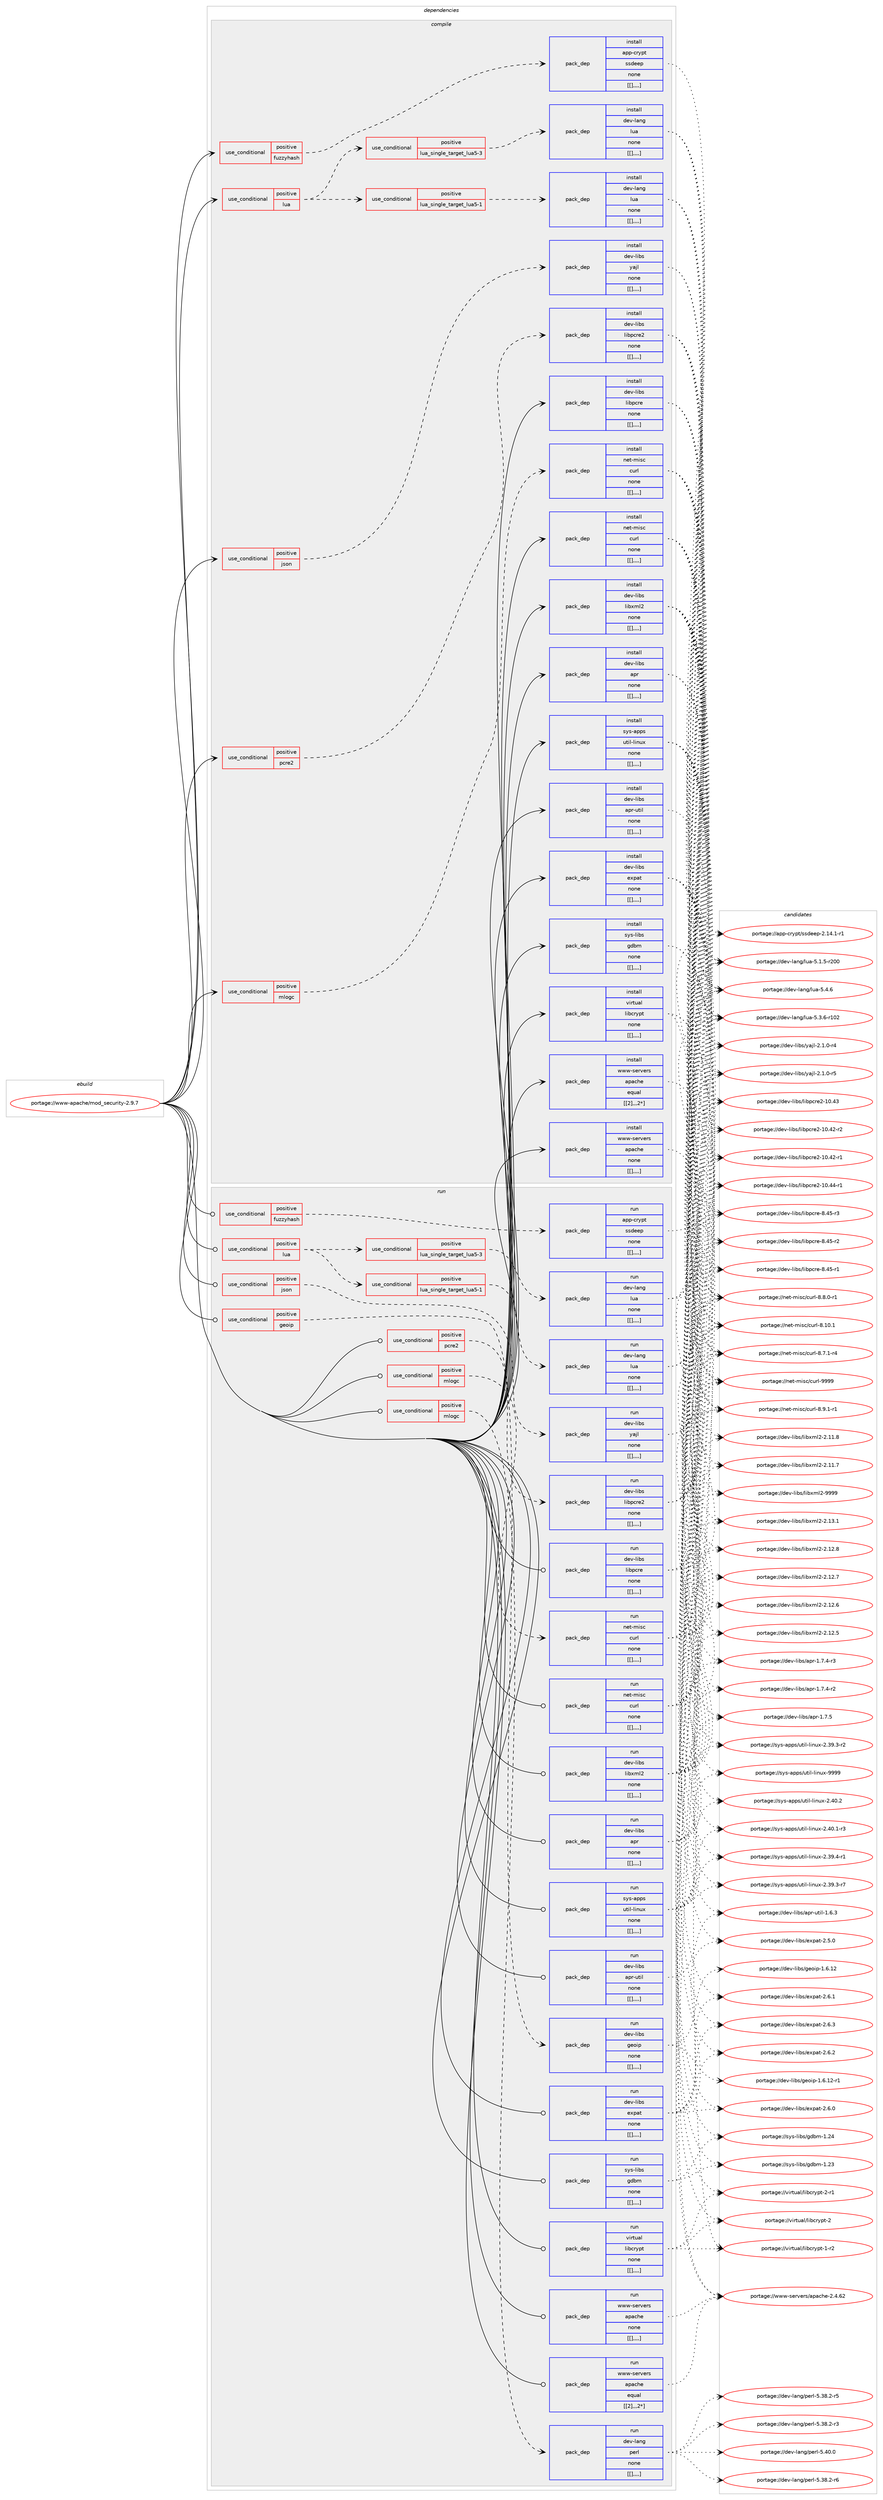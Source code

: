 digraph prolog {

# *************
# Graph options
# *************

newrank=true;
concentrate=true;
compound=true;
graph [rankdir=LR,fontname=Helvetica,fontsize=10,ranksep=1.5];#, ranksep=2.5, nodesep=0.2];
edge  [arrowhead=vee];
node  [fontname=Helvetica,fontsize=10];

# **********
# The ebuild
# **********

subgraph cluster_leftcol {
color=gray;
label=<<i>ebuild</i>>;
id [label="portage://www-apache/mod_security-2.9.7", color=red, width=4, href="../www-apache/mod_security-2.9.7.svg"];
}

# ****************
# The dependencies
# ****************

subgraph cluster_midcol {
color=gray;
label=<<i>dependencies</i>>;
subgraph cluster_compile {
fillcolor="#eeeeee";
style=filled;
label=<<i>compile</i>>;
subgraph cond123758 {
dependency458925 [label=<<TABLE BORDER="0" CELLBORDER="1" CELLSPACING="0" CELLPADDING="4"><TR><TD ROWSPAN="3" CELLPADDING="10">use_conditional</TD></TR><TR><TD>positive</TD></TR><TR><TD>fuzzyhash</TD></TR></TABLE>>, shape=none, color=red];
subgraph pack331910 {
dependency458926 [label=<<TABLE BORDER="0" CELLBORDER="1" CELLSPACING="0" CELLPADDING="4" WIDTH="220"><TR><TD ROWSPAN="6" CELLPADDING="30">pack_dep</TD></TR><TR><TD WIDTH="110">install</TD></TR><TR><TD>app-crypt</TD></TR><TR><TD>ssdeep</TD></TR><TR><TD>none</TD></TR><TR><TD>[[],,,,]</TD></TR></TABLE>>, shape=none, color=blue];
}
dependency458925:e -> dependency458926:w [weight=20,style="dashed",arrowhead="vee"];
}
id:e -> dependency458925:w [weight=20,style="solid",arrowhead="vee"];
subgraph cond123759 {
dependency458927 [label=<<TABLE BORDER="0" CELLBORDER="1" CELLSPACING="0" CELLPADDING="4"><TR><TD ROWSPAN="3" CELLPADDING="10">use_conditional</TD></TR><TR><TD>positive</TD></TR><TR><TD>json</TD></TR></TABLE>>, shape=none, color=red];
subgraph pack331911 {
dependency458928 [label=<<TABLE BORDER="0" CELLBORDER="1" CELLSPACING="0" CELLPADDING="4" WIDTH="220"><TR><TD ROWSPAN="6" CELLPADDING="30">pack_dep</TD></TR><TR><TD WIDTH="110">install</TD></TR><TR><TD>dev-libs</TD></TR><TR><TD>yajl</TD></TR><TR><TD>none</TD></TR><TR><TD>[[],,,,]</TD></TR></TABLE>>, shape=none, color=blue];
}
dependency458927:e -> dependency458928:w [weight=20,style="dashed",arrowhead="vee"];
}
id:e -> dependency458927:w [weight=20,style="solid",arrowhead="vee"];
subgraph cond123760 {
dependency458929 [label=<<TABLE BORDER="0" CELLBORDER="1" CELLSPACING="0" CELLPADDING="4"><TR><TD ROWSPAN="3" CELLPADDING="10">use_conditional</TD></TR><TR><TD>positive</TD></TR><TR><TD>lua</TD></TR></TABLE>>, shape=none, color=red];
subgraph cond123761 {
dependency458930 [label=<<TABLE BORDER="0" CELLBORDER="1" CELLSPACING="0" CELLPADDING="4"><TR><TD ROWSPAN="3" CELLPADDING="10">use_conditional</TD></TR><TR><TD>positive</TD></TR><TR><TD>lua_single_target_lua5-1</TD></TR></TABLE>>, shape=none, color=red];
subgraph pack331912 {
dependency458931 [label=<<TABLE BORDER="0" CELLBORDER="1" CELLSPACING="0" CELLPADDING="4" WIDTH="220"><TR><TD ROWSPAN="6" CELLPADDING="30">pack_dep</TD></TR><TR><TD WIDTH="110">install</TD></TR><TR><TD>dev-lang</TD></TR><TR><TD>lua</TD></TR><TR><TD>none</TD></TR><TR><TD>[[],,,,]</TD></TR></TABLE>>, shape=none, color=blue];
}
dependency458930:e -> dependency458931:w [weight=20,style="dashed",arrowhead="vee"];
}
dependency458929:e -> dependency458930:w [weight=20,style="dashed",arrowhead="vee"];
subgraph cond123762 {
dependency458932 [label=<<TABLE BORDER="0" CELLBORDER="1" CELLSPACING="0" CELLPADDING="4"><TR><TD ROWSPAN="3" CELLPADDING="10">use_conditional</TD></TR><TR><TD>positive</TD></TR><TR><TD>lua_single_target_lua5-3</TD></TR></TABLE>>, shape=none, color=red];
subgraph pack331913 {
dependency458933 [label=<<TABLE BORDER="0" CELLBORDER="1" CELLSPACING="0" CELLPADDING="4" WIDTH="220"><TR><TD ROWSPAN="6" CELLPADDING="30">pack_dep</TD></TR><TR><TD WIDTH="110">install</TD></TR><TR><TD>dev-lang</TD></TR><TR><TD>lua</TD></TR><TR><TD>none</TD></TR><TR><TD>[[],,,,]</TD></TR></TABLE>>, shape=none, color=blue];
}
dependency458932:e -> dependency458933:w [weight=20,style="dashed",arrowhead="vee"];
}
dependency458929:e -> dependency458932:w [weight=20,style="dashed",arrowhead="vee"];
}
id:e -> dependency458929:w [weight=20,style="solid",arrowhead="vee"];
subgraph cond123763 {
dependency458934 [label=<<TABLE BORDER="0" CELLBORDER="1" CELLSPACING="0" CELLPADDING="4"><TR><TD ROWSPAN="3" CELLPADDING="10">use_conditional</TD></TR><TR><TD>positive</TD></TR><TR><TD>mlogc</TD></TR></TABLE>>, shape=none, color=red];
subgraph pack331914 {
dependency458935 [label=<<TABLE BORDER="0" CELLBORDER="1" CELLSPACING="0" CELLPADDING="4" WIDTH="220"><TR><TD ROWSPAN="6" CELLPADDING="30">pack_dep</TD></TR><TR><TD WIDTH="110">install</TD></TR><TR><TD>net-misc</TD></TR><TR><TD>curl</TD></TR><TR><TD>none</TD></TR><TR><TD>[[],,,,]</TD></TR></TABLE>>, shape=none, color=blue];
}
dependency458934:e -> dependency458935:w [weight=20,style="dashed",arrowhead="vee"];
}
id:e -> dependency458934:w [weight=20,style="solid",arrowhead="vee"];
subgraph cond123764 {
dependency458936 [label=<<TABLE BORDER="0" CELLBORDER="1" CELLSPACING="0" CELLPADDING="4"><TR><TD ROWSPAN="3" CELLPADDING="10">use_conditional</TD></TR><TR><TD>positive</TD></TR><TR><TD>pcre2</TD></TR></TABLE>>, shape=none, color=red];
subgraph pack331915 {
dependency458937 [label=<<TABLE BORDER="0" CELLBORDER="1" CELLSPACING="0" CELLPADDING="4" WIDTH="220"><TR><TD ROWSPAN="6" CELLPADDING="30">pack_dep</TD></TR><TR><TD WIDTH="110">install</TD></TR><TR><TD>dev-libs</TD></TR><TR><TD>libpcre2</TD></TR><TR><TD>none</TD></TR><TR><TD>[[],,,,]</TD></TR></TABLE>>, shape=none, color=blue];
}
dependency458936:e -> dependency458937:w [weight=20,style="dashed",arrowhead="vee"];
}
id:e -> dependency458936:w [weight=20,style="solid",arrowhead="vee"];
subgraph pack331916 {
dependency458938 [label=<<TABLE BORDER="0" CELLBORDER="1" CELLSPACING="0" CELLPADDING="4" WIDTH="220"><TR><TD ROWSPAN="6" CELLPADDING="30">pack_dep</TD></TR><TR><TD WIDTH="110">install</TD></TR><TR><TD>dev-libs</TD></TR><TR><TD>apr</TD></TR><TR><TD>none</TD></TR><TR><TD>[[],,,,]</TD></TR></TABLE>>, shape=none, color=blue];
}
id:e -> dependency458938:w [weight=20,style="solid",arrowhead="vee"];
subgraph pack331917 {
dependency458939 [label=<<TABLE BORDER="0" CELLBORDER="1" CELLSPACING="0" CELLPADDING="4" WIDTH="220"><TR><TD ROWSPAN="6" CELLPADDING="30">pack_dep</TD></TR><TR><TD WIDTH="110">install</TD></TR><TR><TD>dev-libs</TD></TR><TR><TD>apr-util</TD></TR><TR><TD>none</TD></TR><TR><TD>[[],,,,]</TD></TR></TABLE>>, shape=none, color=blue];
}
id:e -> dependency458939:w [weight=20,style="solid",arrowhead="vee"];
subgraph pack331918 {
dependency458940 [label=<<TABLE BORDER="0" CELLBORDER="1" CELLSPACING="0" CELLPADDING="4" WIDTH="220"><TR><TD ROWSPAN="6" CELLPADDING="30">pack_dep</TD></TR><TR><TD WIDTH="110">install</TD></TR><TR><TD>dev-libs</TD></TR><TR><TD>expat</TD></TR><TR><TD>none</TD></TR><TR><TD>[[],,,,]</TD></TR></TABLE>>, shape=none, color=blue];
}
id:e -> dependency458940:w [weight=20,style="solid",arrowhead="vee"];
subgraph pack331919 {
dependency458941 [label=<<TABLE BORDER="0" CELLBORDER="1" CELLSPACING="0" CELLPADDING="4" WIDTH="220"><TR><TD ROWSPAN="6" CELLPADDING="30">pack_dep</TD></TR><TR><TD WIDTH="110">install</TD></TR><TR><TD>dev-libs</TD></TR><TR><TD>libpcre</TD></TR><TR><TD>none</TD></TR><TR><TD>[[],,,,]</TD></TR></TABLE>>, shape=none, color=blue];
}
id:e -> dependency458941:w [weight=20,style="solid",arrowhead="vee"];
subgraph pack331920 {
dependency458942 [label=<<TABLE BORDER="0" CELLBORDER="1" CELLSPACING="0" CELLPADDING="4" WIDTH="220"><TR><TD ROWSPAN="6" CELLPADDING="30">pack_dep</TD></TR><TR><TD WIDTH="110">install</TD></TR><TR><TD>dev-libs</TD></TR><TR><TD>libxml2</TD></TR><TR><TD>none</TD></TR><TR><TD>[[],,,,]</TD></TR></TABLE>>, shape=none, color=blue];
}
id:e -> dependency458942:w [weight=20,style="solid",arrowhead="vee"];
subgraph pack331921 {
dependency458943 [label=<<TABLE BORDER="0" CELLBORDER="1" CELLSPACING="0" CELLPADDING="4" WIDTH="220"><TR><TD ROWSPAN="6" CELLPADDING="30">pack_dep</TD></TR><TR><TD WIDTH="110">install</TD></TR><TR><TD>net-misc</TD></TR><TR><TD>curl</TD></TR><TR><TD>none</TD></TR><TR><TD>[[],,,,]</TD></TR></TABLE>>, shape=none, color=blue];
}
id:e -> dependency458943:w [weight=20,style="solid",arrowhead="vee"];
subgraph pack331922 {
dependency458944 [label=<<TABLE BORDER="0" CELLBORDER="1" CELLSPACING="0" CELLPADDING="4" WIDTH="220"><TR><TD ROWSPAN="6" CELLPADDING="30">pack_dep</TD></TR><TR><TD WIDTH="110">install</TD></TR><TR><TD>sys-apps</TD></TR><TR><TD>util-linux</TD></TR><TR><TD>none</TD></TR><TR><TD>[[],,,,]</TD></TR></TABLE>>, shape=none, color=blue];
}
id:e -> dependency458944:w [weight=20,style="solid",arrowhead="vee"];
subgraph pack331923 {
dependency458945 [label=<<TABLE BORDER="0" CELLBORDER="1" CELLSPACING="0" CELLPADDING="4" WIDTH="220"><TR><TD ROWSPAN="6" CELLPADDING="30">pack_dep</TD></TR><TR><TD WIDTH="110">install</TD></TR><TR><TD>sys-libs</TD></TR><TR><TD>gdbm</TD></TR><TR><TD>none</TD></TR><TR><TD>[[],,,,]</TD></TR></TABLE>>, shape=none, color=blue];
}
id:e -> dependency458945:w [weight=20,style="solid",arrowhead="vee"];
subgraph pack331924 {
dependency458946 [label=<<TABLE BORDER="0" CELLBORDER="1" CELLSPACING="0" CELLPADDING="4" WIDTH="220"><TR><TD ROWSPAN="6" CELLPADDING="30">pack_dep</TD></TR><TR><TD WIDTH="110">install</TD></TR><TR><TD>virtual</TD></TR><TR><TD>libcrypt</TD></TR><TR><TD>none</TD></TR><TR><TD>[[],,,,]</TD></TR></TABLE>>, shape=none, color=blue];
}
id:e -> dependency458946:w [weight=20,style="solid",arrowhead="vee"];
subgraph pack331925 {
dependency458947 [label=<<TABLE BORDER="0" CELLBORDER="1" CELLSPACING="0" CELLPADDING="4" WIDTH="220"><TR><TD ROWSPAN="6" CELLPADDING="30">pack_dep</TD></TR><TR><TD WIDTH="110">install</TD></TR><TR><TD>www-servers</TD></TR><TR><TD>apache</TD></TR><TR><TD>equal</TD></TR><TR><TD>[[2],,,2*]</TD></TR></TABLE>>, shape=none, color=blue];
}
id:e -> dependency458947:w [weight=20,style="solid",arrowhead="vee"];
subgraph pack331926 {
dependency458948 [label=<<TABLE BORDER="0" CELLBORDER="1" CELLSPACING="0" CELLPADDING="4" WIDTH="220"><TR><TD ROWSPAN="6" CELLPADDING="30">pack_dep</TD></TR><TR><TD WIDTH="110">install</TD></TR><TR><TD>www-servers</TD></TR><TR><TD>apache</TD></TR><TR><TD>none</TD></TR><TR><TD>[[],,,,]</TD></TR></TABLE>>, shape=none, color=blue];
}
id:e -> dependency458948:w [weight=20,style="solid",arrowhead="vee"];
}
subgraph cluster_compileandrun {
fillcolor="#eeeeee";
style=filled;
label=<<i>compile and run</i>>;
}
subgraph cluster_run {
fillcolor="#eeeeee";
style=filled;
label=<<i>run</i>>;
subgraph cond123765 {
dependency458949 [label=<<TABLE BORDER="0" CELLBORDER="1" CELLSPACING="0" CELLPADDING="4"><TR><TD ROWSPAN="3" CELLPADDING="10">use_conditional</TD></TR><TR><TD>positive</TD></TR><TR><TD>fuzzyhash</TD></TR></TABLE>>, shape=none, color=red];
subgraph pack331927 {
dependency458950 [label=<<TABLE BORDER="0" CELLBORDER="1" CELLSPACING="0" CELLPADDING="4" WIDTH="220"><TR><TD ROWSPAN="6" CELLPADDING="30">pack_dep</TD></TR><TR><TD WIDTH="110">run</TD></TR><TR><TD>app-crypt</TD></TR><TR><TD>ssdeep</TD></TR><TR><TD>none</TD></TR><TR><TD>[[],,,,]</TD></TR></TABLE>>, shape=none, color=blue];
}
dependency458949:e -> dependency458950:w [weight=20,style="dashed",arrowhead="vee"];
}
id:e -> dependency458949:w [weight=20,style="solid",arrowhead="odot"];
subgraph cond123766 {
dependency458951 [label=<<TABLE BORDER="0" CELLBORDER="1" CELLSPACING="0" CELLPADDING="4"><TR><TD ROWSPAN="3" CELLPADDING="10">use_conditional</TD></TR><TR><TD>positive</TD></TR><TR><TD>geoip</TD></TR></TABLE>>, shape=none, color=red];
subgraph pack331928 {
dependency458952 [label=<<TABLE BORDER="0" CELLBORDER="1" CELLSPACING="0" CELLPADDING="4" WIDTH="220"><TR><TD ROWSPAN="6" CELLPADDING="30">pack_dep</TD></TR><TR><TD WIDTH="110">run</TD></TR><TR><TD>dev-libs</TD></TR><TR><TD>geoip</TD></TR><TR><TD>none</TD></TR><TR><TD>[[],,,,]</TD></TR></TABLE>>, shape=none, color=blue];
}
dependency458951:e -> dependency458952:w [weight=20,style="dashed",arrowhead="vee"];
}
id:e -> dependency458951:w [weight=20,style="solid",arrowhead="odot"];
subgraph cond123767 {
dependency458953 [label=<<TABLE BORDER="0" CELLBORDER="1" CELLSPACING="0" CELLPADDING="4"><TR><TD ROWSPAN="3" CELLPADDING="10">use_conditional</TD></TR><TR><TD>positive</TD></TR><TR><TD>json</TD></TR></TABLE>>, shape=none, color=red];
subgraph pack331929 {
dependency458954 [label=<<TABLE BORDER="0" CELLBORDER="1" CELLSPACING="0" CELLPADDING="4" WIDTH="220"><TR><TD ROWSPAN="6" CELLPADDING="30">pack_dep</TD></TR><TR><TD WIDTH="110">run</TD></TR><TR><TD>dev-libs</TD></TR><TR><TD>yajl</TD></TR><TR><TD>none</TD></TR><TR><TD>[[],,,,]</TD></TR></TABLE>>, shape=none, color=blue];
}
dependency458953:e -> dependency458954:w [weight=20,style="dashed",arrowhead="vee"];
}
id:e -> dependency458953:w [weight=20,style="solid",arrowhead="odot"];
subgraph cond123768 {
dependency458955 [label=<<TABLE BORDER="0" CELLBORDER="1" CELLSPACING="0" CELLPADDING="4"><TR><TD ROWSPAN="3" CELLPADDING="10">use_conditional</TD></TR><TR><TD>positive</TD></TR><TR><TD>lua</TD></TR></TABLE>>, shape=none, color=red];
subgraph cond123769 {
dependency458956 [label=<<TABLE BORDER="0" CELLBORDER="1" CELLSPACING="0" CELLPADDING="4"><TR><TD ROWSPAN="3" CELLPADDING="10">use_conditional</TD></TR><TR><TD>positive</TD></TR><TR><TD>lua_single_target_lua5-1</TD></TR></TABLE>>, shape=none, color=red];
subgraph pack331930 {
dependency458957 [label=<<TABLE BORDER="0" CELLBORDER="1" CELLSPACING="0" CELLPADDING="4" WIDTH="220"><TR><TD ROWSPAN="6" CELLPADDING="30">pack_dep</TD></TR><TR><TD WIDTH="110">run</TD></TR><TR><TD>dev-lang</TD></TR><TR><TD>lua</TD></TR><TR><TD>none</TD></TR><TR><TD>[[],,,,]</TD></TR></TABLE>>, shape=none, color=blue];
}
dependency458956:e -> dependency458957:w [weight=20,style="dashed",arrowhead="vee"];
}
dependency458955:e -> dependency458956:w [weight=20,style="dashed",arrowhead="vee"];
subgraph cond123770 {
dependency458958 [label=<<TABLE BORDER="0" CELLBORDER="1" CELLSPACING="0" CELLPADDING="4"><TR><TD ROWSPAN="3" CELLPADDING="10">use_conditional</TD></TR><TR><TD>positive</TD></TR><TR><TD>lua_single_target_lua5-3</TD></TR></TABLE>>, shape=none, color=red];
subgraph pack331931 {
dependency458959 [label=<<TABLE BORDER="0" CELLBORDER="1" CELLSPACING="0" CELLPADDING="4" WIDTH="220"><TR><TD ROWSPAN="6" CELLPADDING="30">pack_dep</TD></TR><TR><TD WIDTH="110">run</TD></TR><TR><TD>dev-lang</TD></TR><TR><TD>lua</TD></TR><TR><TD>none</TD></TR><TR><TD>[[],,,,]</TD></TR></TABLE>>, shape=none, color=blue];
}
dependency458958:e -> dependency458959:w [weight=20,style="dashed",arrowhead="vee"];
}
dependency458955:e -> dependency458958:w [weight=20,style="dashed",arrowhead="vee"];
}
id:e -> dependency458955:w [weight=20,style="solid",arrowhead="odot"];
subgraph cond123771 {
dependency458960 [label=<<TABLE BORDER="0" CELLBORDER="1" CELLSPACING="0" CELLPADDING="4"><TR><TD ROWSPAN="3" CELLPADDING="10">use_conditional</TD></TR><TR><TD>positive</TD></TR><TR><TD>mlogc</TD></TR></TABLE>>, shape=none, color=red];
subgraph pack331932 {
dependency458961 [label=<<TABLE BORDER="0" CELLBORDER="1" CELLSPACING="0" CELLPADDING="4" WIDTH="220"><TR><TD ROWSPAN="6" CELLPADDING="30">pack_dep</TD></TR><TR><TD WIDTH="110">run</TD></TR><TR><TD>dev-lang</TD></TR><TR><TD>perl</TD></TR><TR><TD>none</TD></TR><TR><TD>[[],,,,]</TD></TR></TABLE>>, shape=none, color=blue];
}
dependency458960:e -> dependency458961:w [weight=20,style="dashed",arrowhead="vee"];
}
id:e -> dependency458960:w [weight=20,style="solid",arrowhead="odot"];
subgraph cond123772 {
dependency458962 [label=<<TABLE BORDER="0" CELLBORDER="1" CELLSPACING="0" CELLPADDING="4"><TR><TD ROWSPAN="3" CELLPADDING="10">use_conditional</TD></TR><TR><TD>positive</TD></TR><TR><TD>mlogc</TD></TR></TABLE>>, shape=none, color=red];
subgraph pack331933 {
dependency458963 [label=<<TABLE BORDER="0" CELLBORDER="1" CELLSPACING="0" CELLPADDING="4" WIDTH="220"><TR><TD ROWSPAN="6" CELLPADDING="30">pack_dep</TD></TR><TR><TD WIDTH="110">run</TD></TR><TR><TD>net-misc</TD></TR><TR><TD>curl</TD></TR><TR><TD>none</TD></TR><TR><TD>[[],,,,]</TD></TR></TABLE>>, shape=none, color=blue];
}
dependency458962:e -> dependency458963:w [weight=20,style="dashed",arrowhead="vee"];
}
id:e -> dependency458962:w [weight=20,style="solid",arrowhead="odot"];
subgraph cond123773 {
dependency458964 [label=<<TABLE BORDER="0" CELLBORDER="1" CELLSPACING="0" CELLPADDING="4"><TR><TD ROWSPAN="3" CELLPADDING="10">use_conditional</TD></TR><TR><TD>positive</TD></TR><TR><TD>pcre2</TD></TR></TABLE>>, shape=none, color=red];
subgraph pack331934 {
dependency458965 [label=<<TABLE BORDER="0" CELLBORDER="1" CELLSPACING="0" CELLPADDING="4" WIDTH="220"><TR><TD ROWSPAN="6" CELLPADDING="30">pack_dep</TD></TR><TR><TD WIDTH="110">run</TD></TR><TR><TD>dev-libs</TD></TR><TR><TD>libpcre2</TD></TR><TR><TD>none</TD></TR><TR><TD>[[],,,,]</TD></TR></TABLE>>, shape=none, color=blue];
}
dependency458964:e -> dependency458965:w [weight=20,style="dashed",arrowhead="vee"];
}
id:e -> dependency458964:w [weight=20,style="solid",arrowhead="odot"];
subgraph pack331935 {
dependency458966 [label=<<TABLE BORDER="0" CELLBORDER="1" CELLSPACING="0" CELLPADDING="4" WIDTH="220"><TR><TD ROWSPAN="6" CELLPADDING="30">pack_dep</TD></TR><TR><TD WIDTH="110">run</TD></TR><TR><TD>dev-libs</TD></TR><TR><TD>apr</TD></TR><TR><TD>none</TD></TR><TR><TD>[[],,,,]</TD></TR></TABLE>>, shape=none, color=blue];
}
id:e -> dependency458966:w [weight=20,style="solid",arrowhead="odot"];
subgraph pack331936 {
dependency458967 [label=<<TABLE BORDER="0" CELLBORDER="1" CELLSPACING="0" CELLPADDING="4" WIDTH="220"><TR><TD ROWSPAN="6" CELLPADDING="30">pack_dep</TD></TR><TR><TD WIDTH="110">run</TD></TR><TR><TD>dev-libs</TD></TR><TR><TD>apr-util</TD></TR><TR><TD>none</TD></TR><TR><TD>[[],,,,]</TD></TR></TABLE>>, shape=none, color=blue];
}
id:e -> dependency458967:w [weight=20,style="solid",arrowhead="odot"];
subgraph pack331937 {
dependency458968 [label=<<TABLE BORDER="0" CELLBORDER="1" CELLSPACING="0" CELLPADDING="4" WIDTH="220"><TR><TD ROWSPAN="6" CELLPADDING="30">pack_dep</TD></TR><TR><TD WIDTH="110">run</TD></TR><TR><TD>dev-libs</TD></TR><TR><TD>expat</TD></TR><TR><TD>none</TD></TR><TR><TD>[[],,,,]</TD></TR></TABLE>>, shape=none, color=blue];
}
id:e -> dependency458968:w [weight=20,style="solid",arrowhead="odot"];
subgraph pack331938 {
dependency458969 [label=<<TABLE BORDER="0" CELLBORDER="1" CELLSPACING="0" CELLPADDING="4" WIDTH="220"><TR><TD ROWSPAN="6" CELLPADDING="30">pack_dep</TD></TR><TR><TD WIDTH="110">run</TD></TR><TR><TD>dev-libs</TD></TR><TR><TD>libpcre</TD></TR><TR><TD>none</TD></TR><TR><TD>[[],,,,]</TD></TR></TABLE>>, shape=none, color=blue];
}
id:e -> dependency458969:w [weight=20,style="solid",arrowhead="odot"];
subgraph pack331939 {
dependency458970 [label=<<TABLE BORDER="0" CELLBORDER="1" CELLSPACING="0" CELLPADDING="4" WIDTH="220"><TR><TD ROWSPAN="6" CELLPADDING="30">pack_dep</TD></TR><TR><TD WIDTH="110">run</TD></TR><TR><TD>dev-libs</TD></TR><TR><TD>libxml2</TD></TR><TR><TD>none</TD></TR><TR><TD>[[],,,,]</TD></TR></TABLE>>, shape=none, color=blue];
}
id:e -> dependency458970:w [weight=20,style="solid",arrowhead="odot"];
subgraph pack331940 {
dependency458971 [label=<<TABLE BORDER="0" CELLBORDER="1" CELLSPACING="0" CELLPADDING="4" WIDTH="220"><TR><TD ROWSPAN="6" CELLPADDING="30">pack_dep</TD></TR><TR><TD WIDTH="110">run</TD></TR><TR><TD>net-misc</TD></TR><TR><TD>curl</TD></TR><TR><TD>none</TD></TR><TR><TD>[[],,,,]</TD></TR></TABLE>>, shape=none, color=blue];
}
id:e -> dependency458971:w [weight=20,style="solid",arrowhead="odot"];
subgraph pack331941 {
dependency458972 [label=<<TABLE BORDER="0" CELLBORDER="1" CELLSPACING="0" CELLPADDING="4" WIDTH="220"><TR><TD ROWSPAN="6" CELLPADDING="30">pack_dep</TD></TR><TR><TD WIDTH="110">run</TD></TR><TR><TD>sys-apps</TD></TR><TR><TD>util-linux</TD></TR><TR><TD>none</TD></TR><TR><TD>[[],,,,]</TD></TR></TABLE>>, shape=none, color=blue];
}
id:e -> dependency458972:w [weight=20,style="solid",arrowhead="odot"];
subgraph pack331942 {
dependency458973 [label=<<TABLE BORDER="0" CELLBORDER="1" CELLSPACING="0" CELLPADDING="4" WIDTH="220"><TR><TD ROWSPAN="6" CELLPADDING="30">pack_dep</TD></TR><TR><TD WIDTH="110">run</TD></TR><TR><TD>sys-libs</TD></TR><TR><TD>gdbm</TD></TR><TR><TD>none</TD></TR><TR><TD>[[],,,,]</TD></TR></TABLE>>, shape=none, color=blue];
}
id:e -> dependency458973:w [weight=20,style="solid",arrowhead="odot"];
subgraph pack331943 {
dependency458974 [label=<<TABLE BORDER="0" CELLBORDER="1" CELLSPACING="0" CELLPADDING="4" WIDTH="220"><TR><TD ROWSPAN="6" CELLPADDING="30">pack_dep</TD></TR><TR><TD WIDTH="110">run</TD></TR><TR><TD>virtual</TD></TR><TR><TD>libcrypt</TD></TR><TR><TD>none</TD></TR><TR><TD>[[],,,,]</TD></TR></TABLE>>, shape=none, color=blue];
}
id:e -> dependency458974:w [weight=20,style="solid",arrowhead="odot"];
subgraph pack331944 {
dependency458975 [label=<<TABLE BORDER="0" CELLBORDER="1" CELLSPACING="0" CELLPADDING="4" WIDTH="220"><TR><TD ROWSPAN="6" CELLPADDING="30">pack_dep</TD></TR><TR><TD WIDTH="110">run</TD></TR><TR><TD>www-servers</TD></TR><TR><TD>apache</TD></TR><TR><TD>equal</TD></TR><TR><TD>[[2],,,2*]</TD></TR></TABLE>>, shape=none, color=blue];
}
id:e -> dependency458975:w [weight=20,style="solid",arrowhead="odot"];
subgraph pack331945 {
dependency458976 [label=<<TABLE BORDER="0" CELLBORDER="1" CELLSPACING="0" CELLPADDING="4" WIDTH="220"><TR><TD ROWSPAN="6" CELLPADDING="30">pack_dep</TD></TR><TR><TD WIDTH="110">run</TD></TR><TR><TD>www-servers</TD></TR><TR><TD>apache</TD></TR><TR><TD>none</TD></TR><TR><TD>[[],,,,]</TD></TR></TABLE>>, shape=none, color=blue];
}
id:e -> dependency458976:w [weight=20,style="solid",arrowhead="odot"];
}
}

# **************
# The candidates
# **************

subgraph cluster_choices {
rank=same;
color=gray;
label=<<i>candidates</i>>;

subgraph choice331910 {
color=black;
nodesep=1;
choice97112112459911412111211647115115100101101112455046495246494511449 [label="portage://app-crypt/ssdeep-2.14.1-r1", color=red, width=4,href="../app-crypt/ssdeep-2.14.1-r1.svg"];
dependency458926:e -> choice97112112459911412111211647115115100101101112455046495246494511449:w [style=dotted,weight="100"];
}
subgraph choice331911 {
color=black;
nodesep=1;
choice100101118451081059811547121971061084550464946484511453 [label="portage://dev-libs/yajl-2.1.0-r5", color=red, width=4,href="../dev-libs/yajl-2.1.0-r5.svg"];
choice100101118451081059811547121971061084550464946484511452 [label="portage://dev-libs/yajl-2.1.0-r4", color=red, width=4,href="../dev-libs/yajl-2.1.0-r4.svg"];
dependency458928:e -> choice100101118451081059811547121971061084550464946484511453:w [style=dotted,weight="100"];
dependency458928:e -> choice100101118451081059811547121971061084550464946484511452:w [style=dotted,weight="100"];
}
subgraph choice331912 {
color=black;
nodesep=1;
choice10010111845108971101034710811797455346524654 [label="portage://dev-lang/lua-5.4.6", color=red, width=4,href="../dev-lang/lua-5.4.6.svg"];
choice1001011184510897110103471081179745534651465445114494850 [label="portage://dev-lang/lua-5.3.6-r102", color=red, width=4,href="../dev-lang/lua-5.3.6-r102.svg"];
choice1001011184510897110103471081179745534649465345114504848 [label="portage://dev-lang/lua-5.1.5-r200", color=red, width=4,href="../dev-lang/lua-5.1.5-r200.svg"];
dependency458931:e -> choice10010111845108971101034710811797455346524654:w [style=dotted,weight="100"];
dependency458931:e -> choice1001011184510897110103471081179745534651465445114494850:w [style=dotted,weight="100"];
dependency458931:e -> choice1001011184510897110103471081179745534649465345114504848:w [style=dotted,weight="100"];
}
subgraph choice331913 {
color=black;
nodesep=1;
choice10010111845108971101034710811797455346524654 [label="portage://dev-lang/lua-5.4.6", color=red, width=4,href="../dev-lang/lua-5.4.6.svg"];
choice1001011184510897110103471081179745534651465445114494850 [label="portage://dev-lang/lua-5.3.6-r102", color=red, width=4,href="../dev-lang/lua-5.3.6-r102.svg"];
choice1001011184510897110103471081179745534649465345114504848 [label="portage://dev-lang/lua-5.1.5-r200", color=red, width=4,href="../dev-lang/lua-5.1.5-r200.svg"];
dependency458933:e -> choice10010111845108971101034710811797455346524654:w [style=dotted,weight="100"];
dependency458933:e -> choice1001011184510897110103471081179745534651465445114494850:w [style=dotted,weight="100"];
dependency458933:e -> choice1001011184510897110103471081179745534649465345114504848:w [style=dotted,weight="100"];
}
subgraph choice331914 {
color=black;
nodesep=1;
choice110101116451091051159947991171141084557575757 [label="portage://net-misc/curl-9999", color=red, width=4,href="../net-misc/curl-9999.svg"];
choice1101011164510910511599479911711410845564649484649 [label="portage://net-misc/curl-8.10.1", color=red, width=4,href="../net-misc/curl-8.10.1.svg"];
choice110101116451091051159947991171141084556465746494511449 [label="portage://net-misc/curl-8.9.1-r1", color=red, width=4,href="../net-misc/curl-8.9.1-r1.svg"];
choice110101116451091051159947991171141084556465646484511449 [label="portage://net-misc/curl-8.8.0-r1", color=red, width=4,href="../net-misc/curl-8.8.0-r1.svg"];
choice110101116451091051159947991171141084556465546494511452 [label="portage://net-misc/curl-8.7.1-r4", color=red, width=4,href="../net-misc/curl-8.7.1-r4.svg"];
dependency458935:e -> choice110101116451091051159947991171141084557575757:w [style=dotted,weight="100"];
dependency458935:e -> choice1101011164510910511599479911711410845564649484649:w [style=dotted,weight="100"];
dependency458935:e -> choice110101116451091051159947991171141084556465746494511449:w [style=dotted,weight="100"];
dependency458935:e -> choice110101116451091051159947991171141084556465646484511449:w [style=dotted,weight="100"];
dependency458935:e -> choice110101116451091051159947991171141084556465546494511452:w [style=dotted,weight="100"];
}
subgraph choice331915 {
color=black;
nodesep=1;
choice1001011184510810598115471081059811299114101504549484652524511449 [label="portage://dev-libs/libpcre2-10.44-r1", color=red, width=4,href="../dev-libs/libpcre2-10.44-r1.svg"];
choice100101118451081059811547108105981129911410150454948465251 [label="portage://dev-libs/libpcre2-10.43", color=red, width=4,href="../dev-libs/libpcre2-10.43.svg"];
choice1001011184510810598115471081059811299114101504549484652504511450 [label="portage://dev-libs/libpcre2-10.42-r2", color=red, width=4,href="../dev-libs/libpcre2-10.42-r2.svg"];
choice1001011184510810598115471081059811299114101504549484652504511449 [label="portage://dev-libs/libpcre2-10.42-r1", color=red, width=4,href="../dev-libs/libpcre2-10.42-r1.svg"];
dependency458937:e -> choice1001011184510810598115471081059811299114101504549484652524511449:w [style=dotted,weight="100"];
dependency458937:e -> choice100101118451081059811547108105981129911410150454948465251:w [style=dotted,weight="100"];
dependency458937:e -> choice1001011184510810598115471081059811299114101504549484652504511450:w [style=dotted,weight="100"];
dependency458937:e -> choice1001011184510810598115471081059811299114101504549484652504511449:w [style=dotted,weight="100"];
}
subgraph choice331916 {
color=black;
nodesep=1;
choice10010111845108105981154797112114454946554653 [label="portage://dev-libs/apr-1.7.5", color=red, width=4,href="../dev-libs/apr-1.7.5.svg"];
choice100101118451081059811547971121144549465546524511451 [label="portage://dev-libs/apr-1.7.4-r3", color=red, width=4,href="../dev-libs/apr-1.7.4-r3.svg"];
choice100101118451081059811547971121144549465546524511450 [label="portage://dev-libs/apr-1.7.4-r2", color=red, width=4,href="../dev-libs/apr-1.7.4-r2.svg"];
dependency458938:e -> choice10010111845108105981154797112114454946554653:w [style=dotted,weight="100"];
dependency458938:e -> choice100101118451081059811547971121144549465546524511451:w [style=dotted,weight="100"];
dependency458938:e -> choice100101118451081059811547971121144549465546524511450:w [style=dotted,weight="100"];
}
subgraph choice331917 {
color=black;
nodesep=1;
choice1001011184510810598115479711211445117116105108454946544651 [label="portage://dev-libs/apr-util-1.6.3", color=red, width=4,href="../dev-libs/apr-util-1.6.3.svg"];
dependency458939:e -> choice1001011184510810598115479711211445117116105108454946544651:w [style=dotted,weight="100"];
}
subgraph choice331918 {
color=black;
nodesep=1;
choice10010111845108105981154710112011297116455046544651 [label="portage://dev-libs/expat-2.6.3", color=red, width=4,href="../dev-libs/expat-2.6.3.svg"];
choice10010111845108105981154710112011297116455046544650 [label="portage://dev-libs/expat-2.6.2", color=red, width=4,href="../dev-libs/expat-2.6.2.svg"];
choice10010111845108105981154710112011297116455046544649 [label="portage://dev-libs/expat-2.6.1", color=red, width=4,href="../dev-libs/expat-2.6.1.svg"];
choice10010111845108105981154710112011297116455046544648 [label="portage://dev-libs/expat-2.6.0", color=red, width=4,href="../dev-libs/expat-2.6.0.svg"];
choice10010111845108105981154710112011297116455046534648 [label="portage://dev-libs/expat-2.5.0", color=red, width=4,href="../dev-libs/expat-2.5.0.svg"];
dependency458940:e -> choice10010111845108105981154710112011297116455046544651:w [style=dotted,weight="100"];
dependency458940:e -> choice10010111845108105981154710112011297116455046544650:w [style=dotted,weight="100"];
dependency458940:e -> choice10010111845108105981154710112011297116455046544649:w [style=dotted,weight="100"];
dependency458940:e -> choice10010111845108105981154710112011297116455046544648:w [style=dotted,weight="100"];
dependency458940:e -> choice10010111845108105981154710112011297116455046534648:w [style=dotted,weight="100"];
}
subgraph choice331919 {
color=black;
nodesep=1;
choice100101118451081059811547108105981129911410145564652534511451 [label="portage://dev-libs/libpcre-8.45-r3", color=red, width=4,href="../dev-libs/libpcre-8.45-r3.svg"];
choice100101118451081059811547108105981129911410145564652534511450 [label="portage://dev-libs/libpcre-8.45-r2", color=red, width=4,href="../dev-libs/libpcre-8.45-r2.svg"];
choice100101118451081059811547108105981129911410145564652534511449 [label="portage://dev-libs/libpcre-8.45-r1", color=red, width=4,href="../dev-libs/libpcre-8.45-r1.svg"];
dependency458941:e -> choice100101118451081059811547108105981129911410145564652534511451:w [style=dotted,weight="100"];
dependency458941:e -> choice100101118451081059811547108105981129911410145564652534511450:w [style=dotted,weight="100"];
dependency458941:e -> choice100101118451081059811547108105981129911410145564652534511449:w [style=dotted,weight="100"];
}
subgraph choice331920 {
color=black;
nodesep=1;
choice10010111845108105981154710810598120109108504557575757 [label="portage://dev-libs/libxml2-9999", color=red, width=4,href="../dev-libs/libxml2-9999.svg"];
choice100101118451081059811547108105981201091085045504649514649 [label="portage://dev-libs/libxml2-2.13.1", color=red, width=4,href="../dev-libs/libxml2-2.13.1.svg"];
choice100101118451081059811547108105981201091085045504649504656 [label="portage://dev-libs/libxml2-2.12.8", color=red, width=4,href="../dev-libs/libxml2-2.12.8.svg"];
choice100101118451081059811547108105981201091085045504649504655 [label="portage://dev-libs/libxml2-2.12.7", color=red, width=4,href="../dev-libs/libxml2-2.12.7.svg"];
choice100101118451081059811547108105981201091085045504649504654 [label="portage://dev-libs/libxml2-2.12.6", color=red, width=4,href="../dev-libs/libxml2-2.12.6.svg"];
choice100101118451081059811547108105981201091085045504649504653 [label="portage://dev-libs/libxml2-2.12.5", color=red, width=4,href="../dev-libs/libxml2-2.12.5.svg"];
choice100101118451081059811547108105981201091085045504649494656 [label="portage://dev-libs/libxml2-2.11.8", color=red, width=4,href="../dev-libs/libxml2-2.11.8.svg"];
choice100101118451081059811547108105981201091085045504649494655 [label="portage://dev-libs/libxml2-2.11.7", color=red, width=4,href="../dev-libs/libxml2-2.11.7.svg"];
dependency458942:e -> choice10010111845108105981154710810598120109108504557575757:w [style=dotted,weight="100"];
dependency458942:e -> choice100101118451081059811547108105981201091085045504649514649:w [style=dotted,weight="100"];
dependency458942:e -> choice100101118451081059811547108105981201091085045504649504656:w [style=dotted,weight="100"];
dependency458942:e -> choice100101118451081059811547108105981201091085045504649504655:w [style=dotted,weight="100"];
dependency458942:e -> choice100101118451081059811547108105981201091085045504649504654:w [style=dotted,weight="100"];
dependency458942:e -> choice100101118451081059811547108105981201091085045504649504653:w [style=dotted,weight="100"];
dependency458942:e -> choice100101118451081059811547108105981201091085045504649494656:w [style=dotted,weight="100"];
dependency458942:e -> choice100101118451081059811547108105981201091085045504649494655:w [style=dotted,weight="100"];
}
subgraph choice331921 {
color=black;
nodesep=1;
choice110101116451091051159947991171141084557575757 [label="portage://net-misc/curl-9999", color=red, width=4,href="../net-misc/curl-9999.svg"];
choice1101011164510910511599479911711410845564649484649 [label="portage://net-misc/curl-8.10.1", color=red, width=4,href="../net-misc/curl-8.10.1.svg"];
choice110101116451091051159947991171141084556465746494511449 [label="portage://net-misc/curl-8.9.1-r1", color=red, width=4,href="../net-misc/curl-8.9.1-r1.svg"];
choice110101116451091051159947991171141084556465646484511449 [label="portage://net-misc/curl-8.8.0-r1", color=red, width=4,href="../net-misc/curl-8.8.0-r1.svg"];
choice110101116451091051159947991171141084556465546494511452 [label="portage://net-misc/curl-8.7.1-r4", color=red, width=4,href="../net-misc/curl-8.7.1-r4.svg"];
dependency458943:e -> choice110101116451091051159947991171141084557575757:w [style=dotted,weight="100"];
dependency458943:e -> choice1101011164510910511599479911711410845564649484649:w [style=dotted,weight="100"];
dependency458943:e -> choice110101116451091051159947991171141084556465746494511449:w [style=dotted,weight="100"];
dependency458943:e -> choice110101116451091051159947991171141084556465646484511449:w [style=dotted,weight="100"];
dependency458943:e -> choice110101116451091051159947991171141084556465546494511452:w [style=dotted,weight="100"];
}
subgraph choice331922 {
color=black;
nodesep=1;
choice115121115459711211211547117116105108451081051101171204557575757 [label="portage://sys-apps/util-linux-9999", color=red, width=4,href="../sys-apps/util-linux-9999.svg"];
choice1151211154597112112115471171161051084510810511011712045504652484650 [label="portage://sys-apps/util-linux-2.40.2", color=red, width=4,href="../sys-apps/util-linux-2.40.2.svg"];
choice11512111545971121121154711711610510845108105110117120455046524846494511451 [label="portage://sys-apps/util-linux-2.40.1-r3", color=red, width=4,href="../sys-apps/util-linux-2.40.1-r3.svg"];
choice11512111545971121121154711711610510845108105110117120455046515746524511449 [label="portage://sys-apps/util-linux-2.39.4-r1", color=red, width=4,href="../sys-apps/util-linux-2.39.4-r1.svg"];
choice11512111545971121121154711711610510845108105110117120455046515746514511455 [label="portage://sys-apps/util-linux-2.39.3-r7", color=red, width=4,href="../sys-apps/util-linux-2.39.3-r7.svg"];
choice11512111545971121121154711711610510845108105110117120455046515746514511450 [label="portage://sys-apps/util-linux-2.39.3-r2", color=red, width=4,href="../sys-apps/util-linux-2.39.3-r2.svg"];
dependency458944:e -> choice115121115459711211211547117116105108451081051101171204557575757:w [style=dotted,weight="100"];
dependency458944:e -> choice1151211154597112112115471171161051084510810511011712045504652484650:w [style=dotted,weight="100"];
dependency458944:e -> choice11512111545971121121154711711610510845108105110117120455046524846494511451:w [style=dotted,weight="100"];
dependency458944:e -> choice11512111545971121121154711711610510845108105110117120455046515746524511449:w [style=dotted,weight="100"];
dependency458944:e -> choice11512111545971121121154711711610510845108105110117120455046515746514511455:w [style=dotted,weight="100"];
dependency458944:e -> choice11512111545971121121154711711610510845108105110117120455046515746514511450:w [style=dotted,weight="100"];
}
subgraph choice331923 {
color=black;
nodesep=1;
choice115121115451081059811547103100981094549465052 [label="portage://sys-libs/gdbm-1.24", color=red, width=4,href="../sys-libs/gdbm-1.24.svg"];
choice115121115451081059811547103100981094549465051 [label="portage://sys-libs/gdbm-1.23", color=red, width=4,href="../sys-libs/gdbm-1.23.svg"];
dependency458945:e -> choice115121115451081059811547103100981094549465052:w [style=dotted,weight="100"];
dependency458945:e -> choice115121115451081059811547103100981094549465051:w [style=dotted,weight="100"];
}
subgraph choice331924 {
color=black;
nodesep=1;
choice1181051141161179710847108105989911412111211645504511449 [label="portage://virtual/libcrypt-2-r1", color=red, width=4,href="../virtual/libcrypt-2-r1.svg"];
choice118105114116117971084710810598991141211121164550 [label="portage://virtual/libcrypt-2", color=red, width=4,href="../virtual/libcrypt-2.svg"];
choice1181051141161179710847108105989911412111211645494511450 [label="portage://virtual/libcrypt-1-r2", color=red, width=4,href="../virtual/libcrypt-1-r2.svg"];
dependency458946:e -> choice1181051141161179710847108105989911412111211645504511449:w [style=dotted,weight="100"];
dependency458946:e -> choice118105114116117971084710810598991141211121164550:w [style=dotted,weight="100"];
dependency458946:e -> choice1181051141161179710847108105989911412111211645494511450:w [style=dotted,weight="100"];
}
subgraph choice331925 {
color=black;
nodesep=1;
choice119119119451151011141181011141154797112979910410145504652465450 [label="portage://www-servers/apache-2.4.62", color=red, width=4,href="../www-servers/apache-2.4.62.svg"];
dependency458947:e -> choice119119119451151011141181011141154797112979910410145504652465450:w [style=dotted,weight="100"];
}
subgraph choice331926 {
color=black;
nodesep=1;
choice119119119451151011141181011141154797112979910410145504652465450 [label="portage://www-servers/apache-2.4.62", color=red, width=4,href="../www-servers/apache-2.4.62.svg"];
dependency458948:e -> choice119119119451151011141181011141154797112979910410145504652465450:w [style=dotted,weight="100"];
}
subgraph choice331927 {
color=black;
nodesep=1;
choice97112112459911412111211647115115100101101112455046495246494511449 [label="portage://app-crypt/ssdeep-2.14.1-r1", color=red, width=4,href="../app-crypt/ssdeep-2.14.1-r1.svg"];
dependency458950:e -> choice97112112459911412111211647115115100101101112455046495246494511449:w [style=dotted,weight="100"];
}
subgraph choice331928 {
color=black;
nodesep=1;
choice100101118451081059811547103101111105112454946544649504511449 [label="portage://dev-libs/geoip-1.6.12-r1", color=red, width=4,href="../dev-libs/geoip-1.6.12-r1.svg"];
choice10010111845108105981154710310111110511245494654464950 [label="portage://dev-libs/geoip-1.6.12", color=red, width=4,href="../dev-libs/geoip-1.6.12.svg"];
dependency458952:e -> choice100101118451081059811547103101111105112454946544649504511449:w [style=dotted,weight="100"];
dependency458952:e -> choice10010111845108105981154710310111110511245494654464950:w [style=dotted,weight="100"];
}
subgraph choice331929 {
color=black;
nodesep=1;
choice100101118451081059811547121971061084550464946484511453 [label="portage://dev-libs/yajl-2.1.0-r5", color=red, width=4,href="../dev-libs/yajl-2.1.0-r5.svg"];
choice100101118451081059811547121971061084550464946484511452 [label="portage://dev-libs/yajl-2.1.0-r4", color=red, width=4,href="../dev-libs/yajl-2.1.0-r4.svg"];
dependency458954:e -> choice100101118451081059811547121971061084550464946484511453:w [style=dotted,weight="100"];
dependency458954:e -> choice100101118451081059811547121971061084550464946484511452:w [style=dotted,weight="100"];
}
subgraph choice331930 {
color=black;
nodesep=1;
choice10010111845108971101034710811797455346524654 [label="portage://dev-lang/lua-5.4.6", color=red, width=4,href="../dev-lang/lua-5.4.6.svg"];
choice1001011184510897110103471081179745534651465445114494850 [label="portage://dev-lang/lua-5.3.6-r102", color=red, width=4,href="../dev-lang/lua-5.3.6-r102.svg"];
choice1001011184510897110103471081179745534649465345114504848 [label="portage://dev-lang/lua-5.1.5-r200", color=red, width=4,href="../dev-lang/lua-5.1.5-r200.svg"];
dependency458957:e -> choice10010111845108971101034710811797455346524654:w [style=dotted,weight="100"];
dependency458957:e -> choice1001011184510897110103471081179745534651465445114494850:w [style=dotted,weight="100"];
dependency458957:e -> choice1001011184510897110103471081179745534649465345114504848:w [style=dotted,weight="100"];
}
subgraph choice331931 {
color=black;
nodesep=1;
choice10010111845108971101034710811797455346524654 [label="portage://dev-lang/lua-5.4.6", color=red, width=4,href="../dev-lang/lua-5.4.6.svg"];
choice1001011184510897110103471081179745534651465445114494850 [label="portage://dev-lang/lua-5.3.6-r102", color=red, width=4,href="../dev-lang/lua-5.3.6-r102.svg"];
choice1001011184510897110103471081179745534649465345114504848 [label="portage://dev-lang/lua-5.1.5-r200", color=red, width=4,href="../dev-lang/lua-5.1.5-r200.svg"];
dependency458959:e -> choice10010111845108971101034710811797455346524654:w [style=dotted,weight="100"];
dependency458959:e -> choice1001011184510897110103471081179745534651465445114494850:w [style=dotted,weight="100"];
dependency458959:e -> choice1001011184510897110103471081179745534649465345114504848:w [style=dotted,weight="100"];
}
subgraph choice331932 {
color=black;
nodesep=1;
choice10010111845108971101034711210111410845534652484648 [label="portage://dev-lang/perl-5.40.0", color=red, width=4,href="../dev-lang/perl-5.40.0.svg"];
choice100101118451089711010347112101114108455346515646504511454 [label="portage://dev-lang/perl-5.38.2-r6", color=red, width=4,href="../dev-lang/perl-5.38.2-r6.svg"];
choice100101118451089711010347112101114108455346515646504511453 [label="portage://dev-lang/perl-5.38.2-r5", color=red, width=4,href="../dev-lang/perl-5.38.2-r5.svg"];
choice100101118451089711010347112101114108455346515646504511451 [label="portage://dev-lang/perl-5.38.2-r3", color=red, width=4,href="../dev-lang/perl-5.38.2-r3.svg"];
dependency458961:e -> choice10010111845108971101034711210111410845534652484648:w [style=dotted,weight="100"];
dependency458961:e -> choice100101118451089711010347112101114108455346515646504511454:w [style=dotted,weight="100"];
dependency458961:e -> choice100101118451089711010347112101114108455346515646504511453:w [style=dotted,weight="100"];
dependency458961:e -> choice100101118451089711010347112101114108455346515646504511451:w [style=dotted,weight="100"];
}
subgraph choice331933 {
color=black;
nodesep=1;
choice110101116451091051159947991171141084557575757 [label="portage://net-misc/curl-9999", color=red, width=4,href="../net-misc/curl-9999.svg"];
choice1101011164510910511599479911711410845564649484649 [label="portage://net-misc/curl-8.10.1", color=red, width=4,href="../net-misc/curl-8.10.1.svg"];
choice110101116451091051159947991171141084556465746494511449 [label="portage://net-misc/curl-8.9.1-r1", color=red, width=4,href="../net-misc/curl-8.9.1-r1.svg"];
choice110101116451091051159947991171141084556465646484511449 [label="portage://net-misc/curl-8.8.0-r1", color=red, width=4,href="../net-misc/curl-8.8.0-r1.svg"];
choice110101116451091051159947991171141084556465546494511452 [label="portage://net-misc/curl-8.7.1-r4", color=red, width=4,href="../net-misc/curl-8.7.1-r4.svg"];
dependency458963:e -> choice110101116451091051159947991171141084557575757:w [style=dotted,weight="100"];
dependency458963:e -> choice1101011164510910511599479911711410845564649484649:w [style=dotted,weight="100"];
dependency458963:e -> choice110101116451091051159947991171141084556465746494511449:w [style=dotted,weight="100"];
dependency458963:e -> choice110101116451091051159947991171141084556465646484511449:w [style=dotted,weight="100"];
dependency458963:e -> choice110101116451091051159947991171141084556465546494511452:w [style=dotted,weight="100"];
}
subgraph choice331934 {
color=black;
nodesep=1;
choice1001011184510810598115471081059811299114101504549484652524511449 [label="portage://dev-libs/libpcre2-10.44-r1", color=red, width=4,href="../dev-libs/libpcre2-10.44-r1.svg"];
choice100101118451081059811547108105981129911410150454948465251 [label="portage://dev-libs/libpcre2-10.43", color=red, width=4,href="../dev-libs/libpcre2-10.43.svg"];
choice1001011184510810598115471081059811299114101504549484652504511450 [label="portage://dev-libs/libpcre2-10.42-r2", color=red, width=4,href="../dev-libs/libpcre2-10.42-r2.svg"];
choice1001011184510810598115471081059811299114101504549484652504511449 [label="portage://dev-libs/libpcre2-10.42-r1", color=red, width=4,href="../dev-libs/libpcre2-10.42-r1.svg"];
dependency458965:e -> choice1001011184510810598115471081059811299114101504549484652524511449:w [style=dotted,weight="100"];
dependency458965:e -> choice100101118451081059811547108105981129911410150454948465251:w [style=dotted,weight="100"];
dependency458965:e -> choice1001011184510810598115471081059811299114101504549484652504511450:w [style=dotted,weight="100"];
dependency458965:e -> choice1001011184510810598115471081059811299114101504549484652504511449:w [style=dotted,weight="100"];
}
subgraph choice331935 {
color=black;
nodesep=1;
choice10010111845108105981154797112114454946554653 [label="portage://dev-libs/apr-1.7.5", color=red, width=4,href="../dev-libs/apr-1.7.5.svg"];
choice100101118451081059811547971121144549465546524511451 [label="portage://dev-libs/apr-1.7.4-r3", color=red, width=4,href="../dev-libs/apr-1.7.4-r3.svg"];
choice100101118451081059811547971121144549465546524511450 [label="portage://dev-libs/apr-1.7.4-r2", color=red, width=4,href="../dev-libs/apr-1.7.4-r2.svg"];
dependency458966:e -> choice10010111845108105981154797112114454946554653:w [style=dotted,weight="100"];
dependency458966:e -> choice100101118451081059811547971121144549465546524511451:w [style=dotted,weight="100"];
dependency458966:e -> choice100101118451081059811547971121144549465546524511450:w [style=dotted,weight="100"];
}
subgraph choice331936 {
color=black;
nodesep=1;
choice1001011184510810598115479711211445117116105108454946544651 [label="portage://dev-libs/apr-util-1.6.3", color=red, width=4,href="../dev-libs/apr-util-1.6.3.svg"];
dependency458967:e -> choice1001011184510810598115479711211445117116105108454946544651:w [style=dotted,weight="100"];
}
subgraph choice331937 {
color=black;
nodesep=1;
choice10010111845108105981154710112011297116455046544651 [label="portage://dev-libs/expat-2.6.3", color=red, width=4,href="../dev-libs/expat-2.6.3.svg"];
choice10010111845108105981154710112011297116455046544650 [label="portage://dev-libs/expat-2.6.2", color=red, width=4,href="../dev-libs/expat-2.6.2.svg"];
choice10010111845108105981154710112011297116455046544649 [label="portage://dev-libs/expat-2.6.1", color=red, width=4,href="../dev-libs/expat-2.6.1.svg"];
choice10010111845108105981154710112011297116455046544648 [label="portage://dev-libs/expat-2.6.0", color=red, width=4,href="../dev-libs/expat-2.6.0.svg"];
choice10010111845108105981154710112011297116455046534648 [label="portage://dev-libs/expat-2.5.0", color=red, width=4,href="../dev-libs/expat-2.5.0.svg"];
dependency458968:e -> choice10010111845108105981154710112011297116455046544651:w [style=dotted,weight="100"];
dependency458968:e -> choice10010111845108105981154710112011297116455046544650:w [style=dotted,weight="100"];
dependency458968:e -> choice10010111845108105981154710112011297116455046544649:w [style=dotted,weight="100"];
dependency458968:e -> choice10010111845108105981154710112011297116455046544648:w [style=dotted,weight="100"];
dependency458968:e -> choice10010111845108105981154710112011297116455046534648:w [style=dotted,weight="100"];
}
subgraph choice331938 {
color=black;
nodesep=1;
choice100101118451081059811547108105981129911410145564652534511451 [label="portage://dev-libs/libpcre-8.45-r3", color=red, width=4,href="../dev-libs/libpcre-8.45-r3.svg"];
choice100101118451081059811547108105981129911410145564652534511450 [label="portage://dev-libs/libpcre-8.45-r2", color=red, width=4,href="../dev-libs/libpcre-8.45-r2.svg"];
choice100101118451081059811547108105981129911410145564652534511449 [label="portage://dev-libs/libpcre-8.45-r1", color=red, width=4,href="../dev-libs/libpcre-8.45-r1.svg"];
dependency458969:e -> choice100101118451081059811547108105981129911410145564652534511451:w [style=dotted,weight="100"];
dependency458969:e -> choice100101118451081059811547108105981129911410145564652534511450:w [style=dotted,weight="100"];
dependency458969:e -> choice100101118451081059811547108105981129911410145564652534511449:w [style=dotted,weight="100"];
}
subgraph choice331939 {
color=black;
nodesep=1;
choice10010111845108105981154710810598120109108504557575757 [label="portage://dev-libs/libxml2-9999", color=red, width=4,href="../dev-libs/libxml2-9999.svg"];
choice100101118451081059811547108105981201091085045504649514649 [label="portage://dev-libs/libxml2-2.13.1", color=red, width=4,href="../dev-libs/libxml2-2.13.1.svg"];
choice100101118451081059811547108105981201091085045504649504656 [label="portage://dev-libs/libxml2-2.12.8", color=red, width=4,href="../dev-libs/libxml2-2.12.8.svg"];
choice100101118451081059811547108105981201091085045504649504655 [label="portage://dev-libs/libxml2-2.12.7", color=red, width=4,href="../dev-libs/libxml2-2.12.7.svg"];
choice100101118451081059811547108105981201091085045504649504654 [label="portage://dev-libs/libxml2-2.12.6", color=red, width=4,href="../dev-libs/libxml2-2.12.6.svg"];
choice100101118451081059811547108105981201091085045504649504653 [label="portage://dev-libs/libxml2-2.12.5", color=red, width=4,href="../dev-libs/libxml2-2.12.5.svg"];
choice100101118451081059811547108105981201091085045504649494656 [label="portage://dev-libs/libxml2-2.11.8", color=red, width=4,href="../dev-libs/libxml2-2.11.8.svg"];
choice100101118451081059811547108105981201091085045504649494655 [label="portage://dev-libs/libxml2-2.11.7", color=red, width=4,href="../dev-libs/libxml2-2.11.7.svg"];
dependency458970:e -> choice10010111845108105981154710810598120109108504557575757:w [style=dotted,weight="100"];
dependency458970:e -> choice100101118451081059811547108105981201091085045504649514649:w [style=dotted,weight="100"];
dependency458970:e -> choice100101118451081059811547108105981201091085045504649504656:w [style=dotted,weight="100"];
dependency458970:e -> choice100101118451081059811547108105981201091085045504649504655:w [style=dotted,weight="100"];
dependency458970:e -> choice100101118451081059811547108105981201091085045504649504654:w [style=dotted,weight="100"];
dependency458970:e -> choice100101118451081059811547108105981201091085045504649504653:w [style=dotted,weight="100"];
dependency458970:e -> choice100101118451081059811547108105981201091085045504649494656:w [style=dotted,weight="100"];
dependency458970:e -> choice100101118451081059811547108105981201091085045504649494655:w [style=dotted,weight="100"];
}
subgraph choice331940 {
color=black;
nodesep=1;
choice110101116451091051159947991171141084557575757 [label="portage://net-misc/curl-9999", color=red, width=4,href="../net-misc/curl-9999.svg"];
choice1101011164510910511599479911711410845564649484649 [label="portage://net-misc/curl-8.10.1", color=red, width=4,href="../net-misc/curl-8.10.1.svg"];
choice110101116451091051159947991171141084556465746494511449 [label="portage://net-misc/curl-8.9.1-r1", color=red, width=4,href="../net-misc/curl-8.9.1-r1.svg"];
choice110101116451091051159947991171141084556465646484511449 [label="portage://net-misc/curl-8.8.0-r1", color=red, width=4,href="../net-misc/curl-8.8.0-r1.svg"];
choice110101116451091051159947991171141084556465546494511452 [label="portage://net-misc/curl-8.7.1-r4", color=red, width=4,href="../net-misc/curl-8.7.1-r4.svg"];
dependency458971:e -> choice110101116451091051159947991171141084557575757:w [style=dotted,weight="100"];
dependency458971:e -> choice1101011164510910511599479911711410845564649484649:w [style=dotted,weight="100"];
dependency458971:e -> choice110101116451091051159947991171141084556465746494511449:w [style=dotted,weight="100"];
dependency458971:e -> choice110101116451091051159947991171141084556465646484511449:w [style=dotted,weight="100"];
dependency458971:e -> choice110101116451091051159947991171141084556465546494511452:w [style=dotted,weight="100"];
}
subgraph choice331941 {
color=black;
nodesep=1;
choice115121115459711211211547117116105108451081051101171204557575757 [label="portage://sys-apps/util-linux-9999", color=red, width=4,href="../sys-apps/util-linux-9999.svg"];
choice1151211154597112112115471171161051084510810511011712045504652484650 [label="portage://sys-apps/util-linux-2.40.2", color=red, width=4,href="../sys-apps/util-linux-2.40.2.svg"];
choice11512111545971121121154711711610510845108105110117120455046524846494511451 [label="portage://sys-apps/util-linux-2.40.1-r3", color=red, width=4,href="../sys-apps/util-linux-2.40.1-r3.svg"];
choice11512111545971121121154711711610510845108105110117120455046515746524511449 [label="portage://sys-apps/util-linux-2.39.4-r1", color=red, width=4,href="../sys-apps/util-linux-2.39.4-r1.svg"];
choice11512111545971121121154711711610510845108105110117120455046515746514511455 [label="portage://sys-apps/util-linux-2.39.3-r7", color=red, width=4,href="../sys-apps/util-linux-2.39.3-r7.svg"];
choice11512111545971121121154711711610510845108105110117120455046515746514511450 [label="portage://sys-apps/util-linux-2.39.3-r2", color=red, width=4,href="../sys-apps/util-linux-2.39.3-r2.svg"];
dependency458972:e -> choice115121115459711211211547117116105108451081051101171204557575757:w [style=dotted,weight="100"];
dependency458972:e -> choice1151211154597112112115471171161051084510810511011712045504652484650:w [style=dotted,weight="100"];
dependency458972:e -> choice11512111545971121121154711711610510845108105110117120455046524846494511451:w [style=dotted,weight="100"];
dependency458972:e -> choice11512111545971121121154711711610510845108105110117120455046515746524511449:w [style=dotted,weight="100"];
dependency458972:e -> choice11512111545971121121154711711610510845108105110117120455046515746514511455:w [style=dotted,weight="100"];
dependency458972:e -> choice11512111545971121121154711711610510845108105110117120455046515746514511450:w [style=dotted,weight="100"];
}
subgraph choice331942 {
color=black;
nodesep=1;
choice115121115451081059811547103100981094549465052 [label="portage://sys-libs/gdbm-1.24", color=red, width=4,href="../sys-libs/gdbm-1.24.svg"];
choice115121115451081059811547103100981094549465051 [label="portage://sys-libs/gdbm-1.23", color=red, width=4,href="../sys-libs/gdbm-1.23.svg"];
dependency458973:e -> choice115121115451081059811547103100981094549465052:w [style=dotted,weight="100"];
dependency458973:e -> choice115121115451081059811547103100981094549465051:w [style=dotted,weight="100"];
}
subgraph choice331943 {
color=black;
nodesep=1;
choice1181051141161179710847108105989911412111211645504511449 [label="portage://virtual/libcrypt-2-r1", color=red, width=4,href="../virtual/libcrypt-2-r1.svg"];
choice118105114116117971084710810598991141211121164550 [label="portage://virtual/libcrypt-2", color=red, width=4,href="../virtual/libcrypt-2.svg"];
choice1181051141161179710847108105989911412111211645494511450 [label="portage://virtual/libcrypt-1-r2", color=red, width=4,href="../virtual/libcrypt-1-r2.svg"];
dependency458974:e -> choice1181051141161179710847108105989911412111211645504511449:w [style=dotted,weight="100"];
dependency458974:e -> choice118105114116117971084710810598991141211121164550:w [style=dotted,weight="100"];
dependency458974:e -> choice1181051141161179710847108105989911412111211645494511450:w [style=dotted,weight="100"];
}
subgraph choice331944 {
color=black;
nodesep=1;
choice119119119451151011141181011141154797112979910410145504652465450 [label="portage://www-servers/apache-2.4.62", color=red, width=4,href="../www-servers/apache-2.4.62.svg"];
dependency458975:e -> choice119119119451151011141181011141154797112979910410145504652465450:w [style=dotted,weight="100"];
}
subgraph choice331945 {
color=black;
nodesep=1;
choice119119119451151011141181011141154797112979910410145504652465450 [label="portage://www-servers/apache-2.4.62", color=red, width=4,href="../www-servers/apache-2.4.62.svg"];
dependency458976:e -> choice119119119451151011141181011141154797112979910410145504652465450:w [style=dotted,weight="100"];
}
}

}
